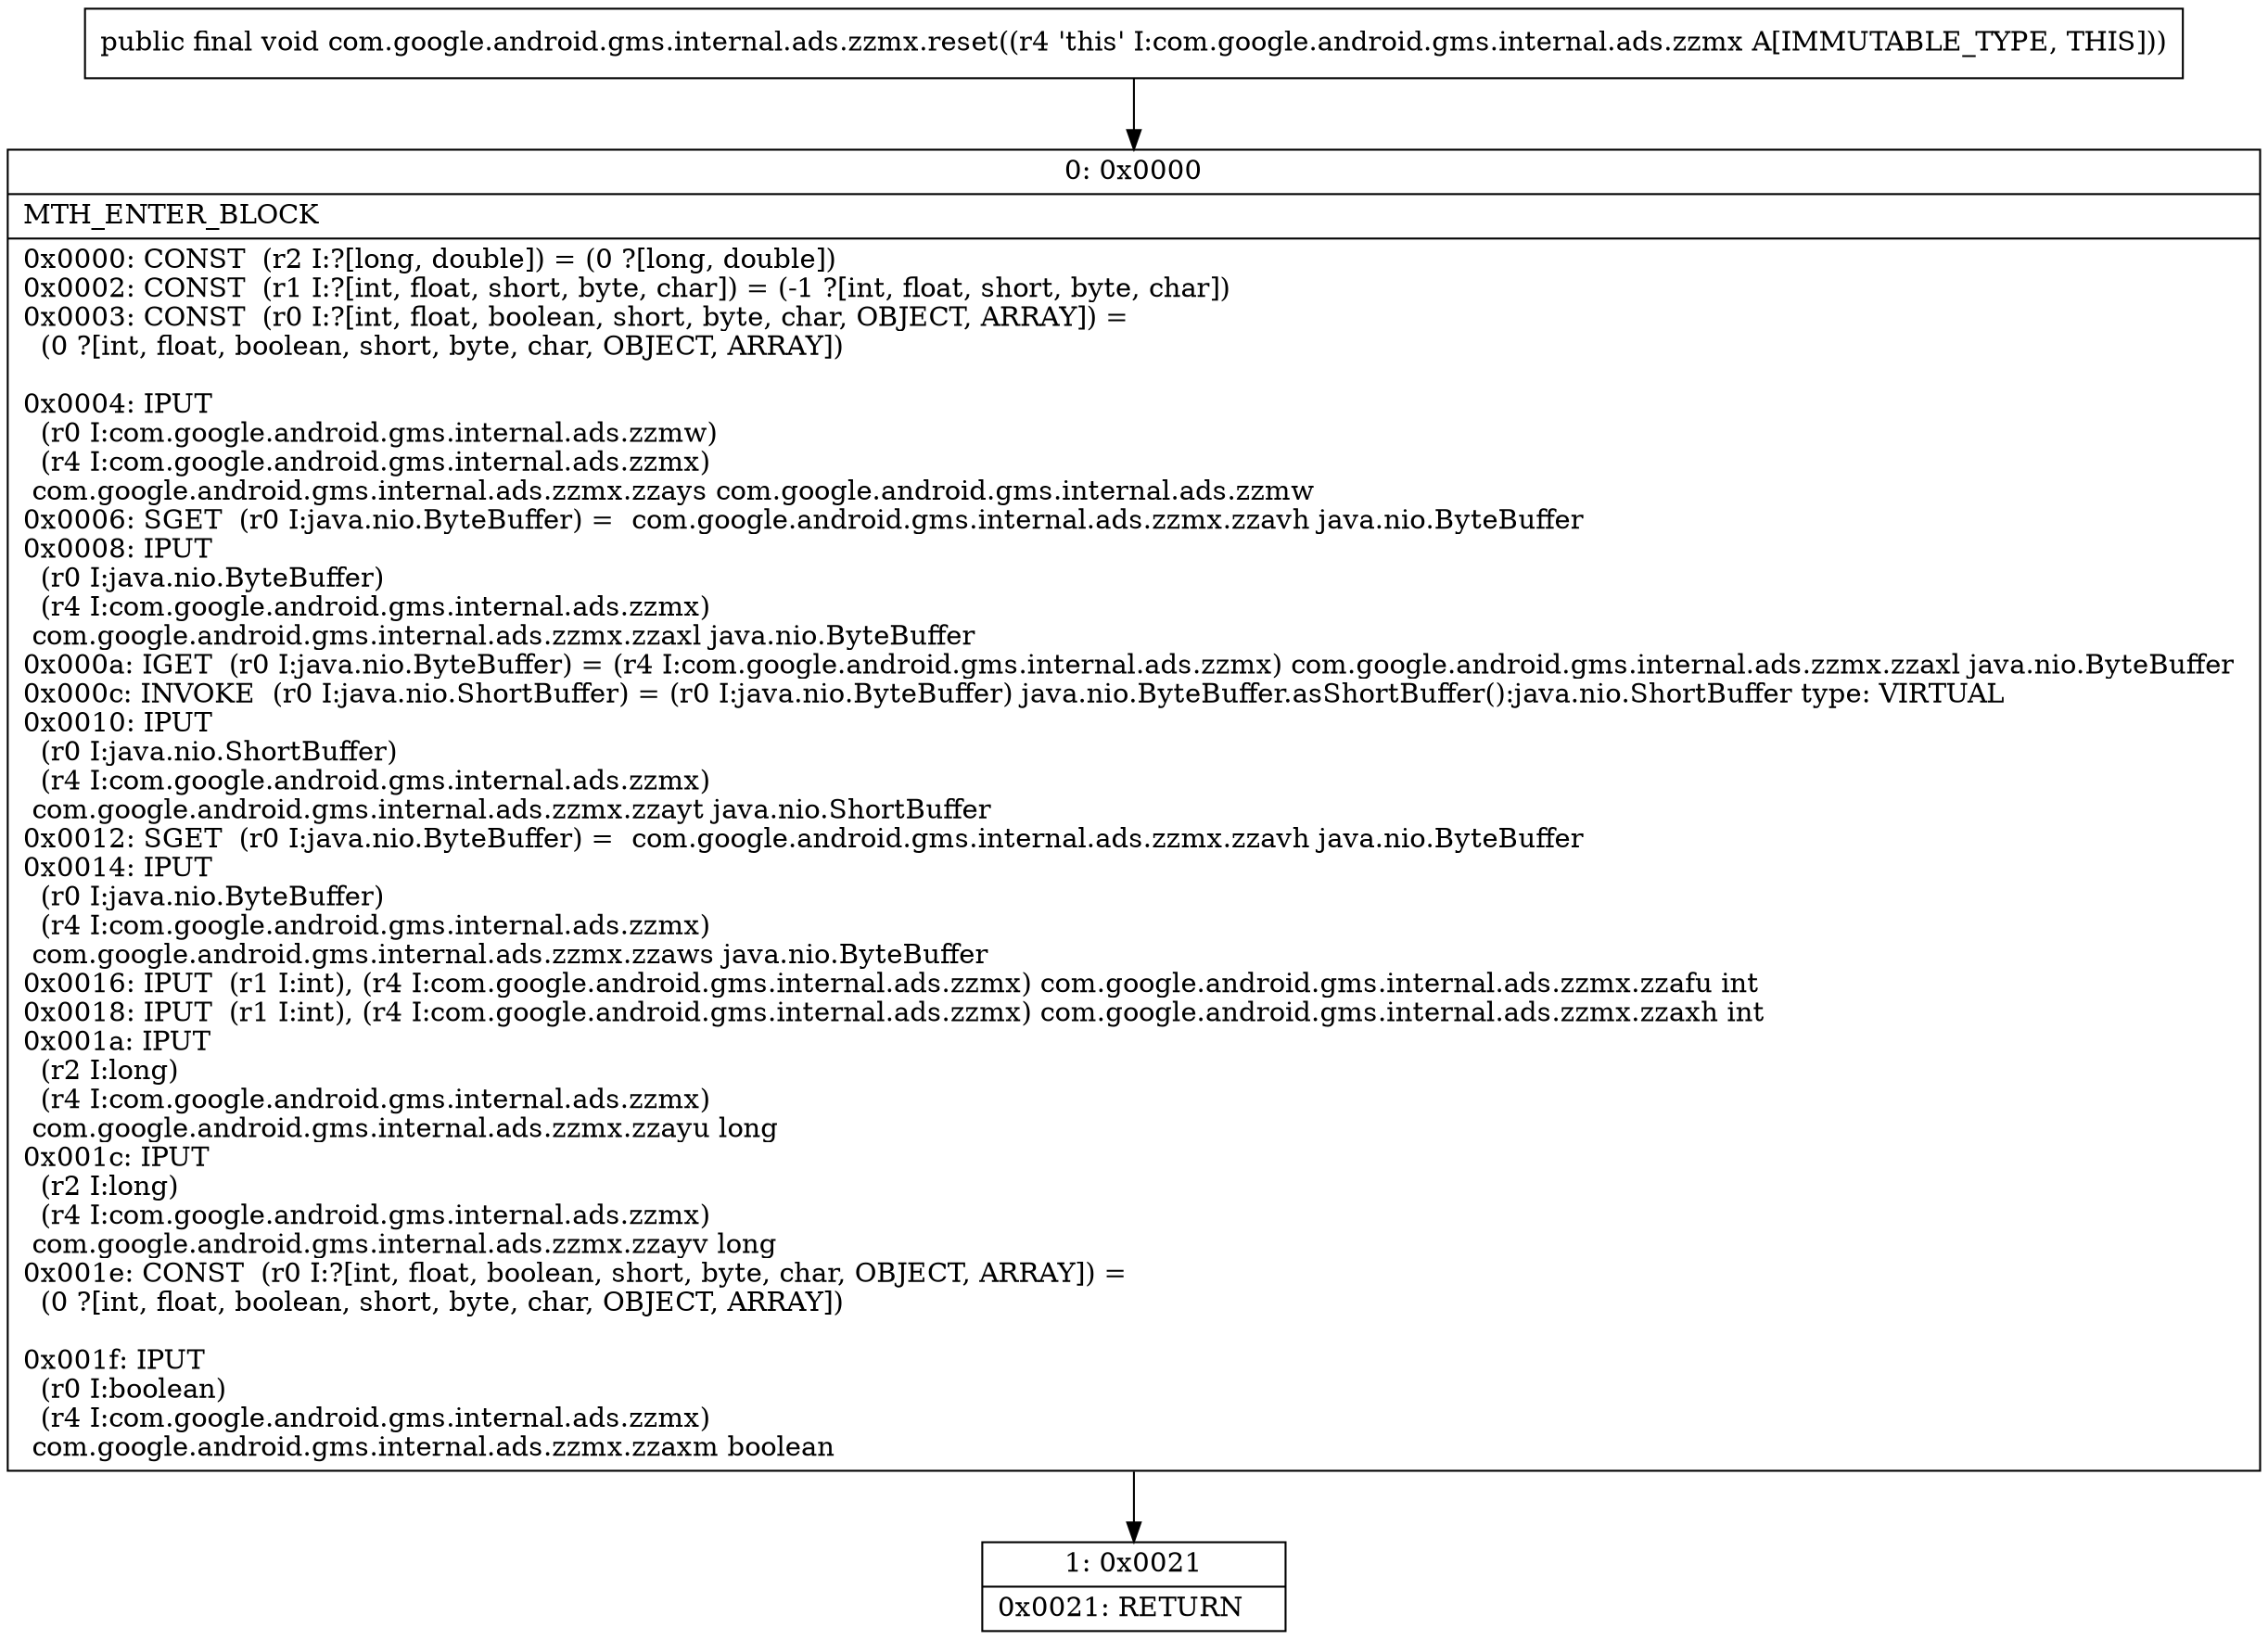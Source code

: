 digraph "CFG forcom.google.android.gms.internal.ads.zzmx.reset()V" {
Node_0 [shape=record,label="{0\:\ 0x0000|MTH_ENTER_BLOCK\l|0x0000: CONST  (r2 I:?[long, double]) = (0 ?[long, double]) \l0x0002: CONST  (r1 I:?[int, float, short, byte, char]) = (\-1 ?[int, float, short, byte, char]) \l0x0003: CONST  (r0 I:?[int, float, boolean, short, byte, char, OBJECT, ARRAY]) = \l  (0 ?[int, float, boolean, short, byte, char, OBJECT, ARRAY])\l \l0x0004: IPUT  \l  (r0 I:com.google.android.gms.internal.ads.zzmw)\l  (r4 I:com.google.android.gms.internal.ads.zzmx)\l com.google.android.gms.internal.ads.zzmx.zzays com.google.android.gms.internal.ads.zzmw \l0x0006: SGET  (r0 I:java.nio.ByteBuffer) =  com.google.android.gms.internal.ads.zzmx.zzavh java.nio.ByteBuffer \l0x0008: IPUT  \l  (r0 I:java.nio.ByteBuffer)\l  (r4 I:com.google.android.gms.internal.ads.zzmx)\l com.google.android.gms.internal.ads.zzmx.zzaxl java.nio.ByteBuffer \l0x000a: IGET  (r0 I:java.nio.ByteBuffer) = (r4 I:com.google.android.gms.internal.ads.zzmx) com.google.android.gms.internal.ads.zzmx.zzaxl java.nio.ByteBuffer \l0x000c: INVOKE  (r0 I:java.nio.ShortBuffer) = (r0 I:java.nio.ByteBuffer) java.nio.ByteBuffer.asShortBuffer():java.nio.ShortBuffer type: VIRTUAL \l0x0010: IPUT  \l  (r0 I:java.nio.ShortBuffer)\l  (r4 I:com.google.android.gms.internal.ads.zzmx)\l com.google.android.gms.internal.ads.zzmx.zzayt java.nio.ShortBuffer \l0x0012: SGET  (r0 I:java.nio.ByteBuffer) =  com.google.android.gms.internal.ads.zzmx.zzavh java.nio.ByteBuffer \l0x0014: IPUT  \l  (r0 I:java.nio.ByteBuffer)\l  (r4 I:com.google.android.gms.internal.ads.zzmx)\l com.google.android.gms.internal.ads.zzmx.zzaws java.nio.ByteBuffer \l0x0016: IPUT  (r1 I:int), (r4 I:com.google.android.gms.internal.ads.zzmx) com.google.android.gms.internal.ads.zzmx.zzafu int \l0x0018: IPUT  (r1 I:int), (r4 I:com.google.android.gms.internal.ads.zzmx) com.google.android.gms.internal.ads.zzmx.zzaxh int \l0x001a: IPUT  \l  (r2 I:long)\l  (r4 I:com.google.android.gms.internal.ads.zzmx)\l com.google.android.gms.internal.ads.zzmx.zzayu long \l0x001c: IPUT  \l  (r2 I:long)\l  (r4 I:com.google.android.gms.internal.ads.zzmx)\l com.google.android.gms.internal.ads.zzmx.zzayv long \l0x001e: CONST  (r0 I:?[int, float, boolean, short, byte, char, OBJECT, ARRAY]) = \l  (0 ?[int, float, boolean, short, byte, char, OBJECT, ARRAY])\l \l0x001f: IPUT  \l  (r0 I:boolean)\l  (r4 I:com.google.android.gms.internal.ads.zzmx)\l com.google.android.gms.internal.ads.zzmx.zzaxm boolean \l}"];
Node_1 [shape=record,label="{1\:\ 0x0021|0x0021: RETURN   \l}"];
MethodNode[shape=record,label="{public final void com.google.android.gms.internal.ads.zzmx.reset((r4 'this' I:com.google.android.gms.internal.ads.zzmx A[IMMUTABLE_TYPE, THIS])) }"];
MethodNode -> Node_0;
Node_0 -> Node_1;
}

